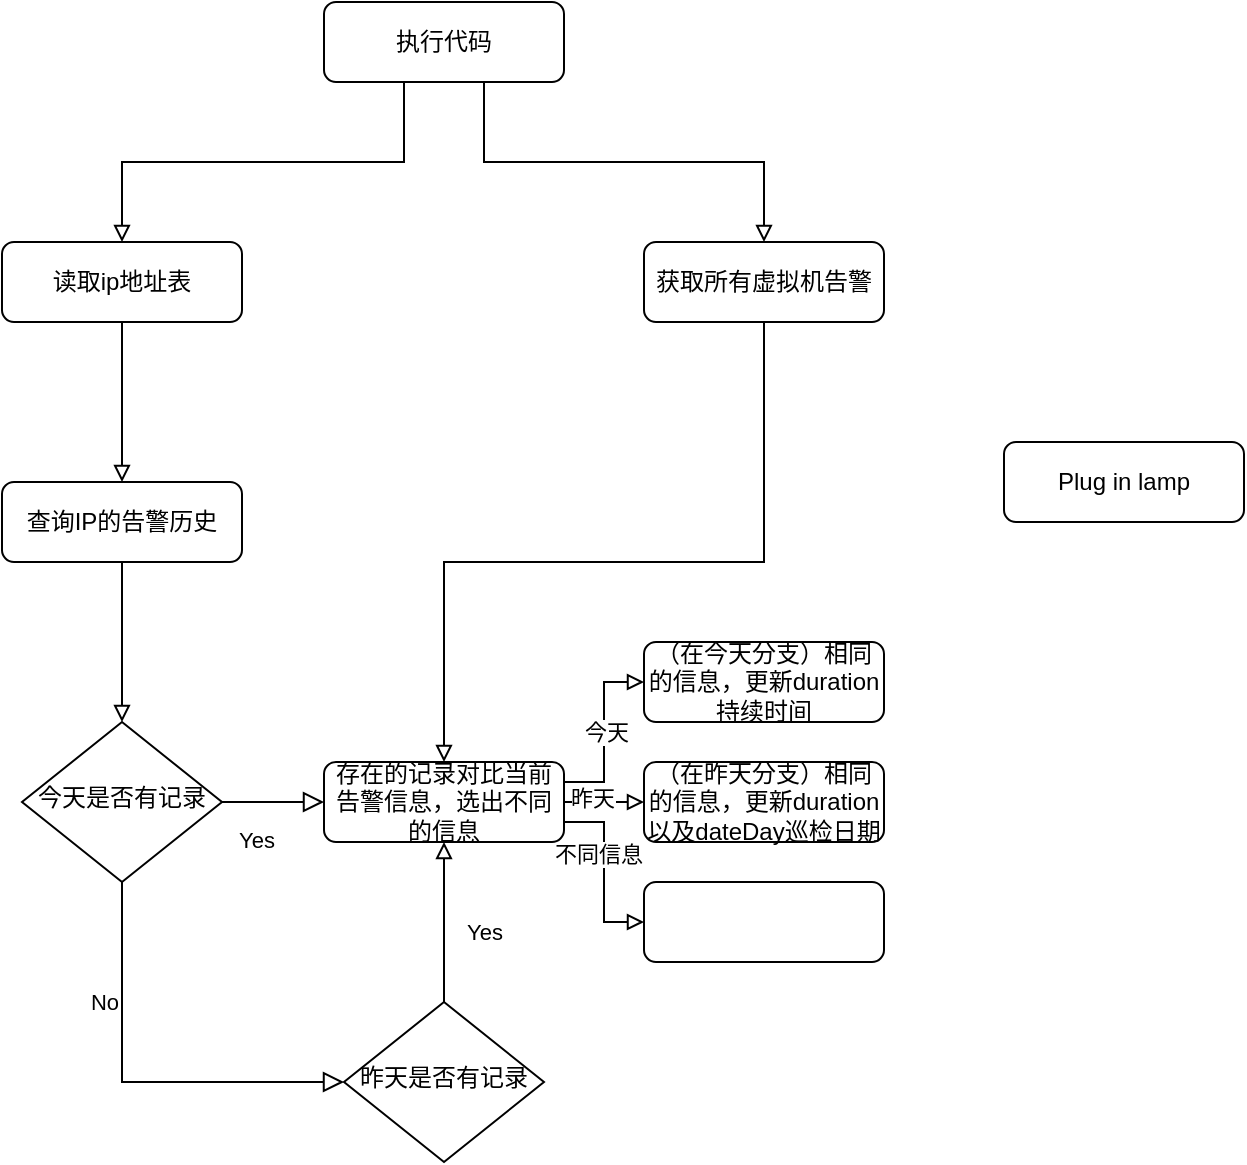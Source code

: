 <mxfile version="16.1.0" type="github">
  <diagram id="C5RBs43oDa-KdzZeNtuy" name="Page-1">
    <mxGraphModel dx="1186" dy="694" grid="1" gridSize="10" guides="1" tooltips="1" connect="1" arrows="1" fold="1" page="1" pageScale="1" pageWidth="827" pageHeight="1169" math="0" shadow="0">
      <root>
        <mxCell id="WIyWlLk6GJQsqaUBKTNV-0" />
        <mxCell id="WIyWlLk6GJQsqaUBKTNV-1" parent="WIyWlLk6GJQsqaUBKTNV-0" />
        <mxCell id="_8nHyWnCvMnWl4ZnAWqh-7" value="" style="edgeStyle=orthogonalEdgeStyle;rounded=0;orthogonalLoop=1;jettySize=auto;html=1;startArrow=none;startFill=0;endArrow=block;endFill=0;" edge="1" parent="WIyWlLk6GJQsqaUBKTNV-1" source="WIyWlLk6GJQsqaUBKTNV-3" target="_8nHyWnCvMnWl4ZnAWqh-6">
          <mxGeometry relative="1" as="geometry" />
        </mxCell>
        <mxCell id="WIyWlLk6GJQsqaUBKTNV-3" value="读取ip地址表" style="rounded=1;whiteSpace=wrap;html=1;fontSize=12;glass=0;strokeWidth=1;shadow=0;" parent="WIyWlLk6GJQsqaUBKTNV-1" vertex="1">
          <mxGeometry x="119" y="160" width="120" height="40" as="geometry" />
        </mxCell>
        <mxCell id="WIyWlLk6GJQsqaUBKTNV-4" value="Yes" style="rounded=0;html=1;jettySize=auto;orthogonalLoop=1;fontSize=11;endArrow=block;endFill=0;endSize=8;strokeWidth=1;shadow=0;labelBackgroundColor=none;edgeStyle=orthogonalEdgeStyle;entryX=0;entryY=0.5;entryDx=0;entryDy=0;" parent="WIyWlLk6GJQsqaUBKTNV-1" source="WIyWlLk6GJQsqaUBKTNV-6" target="_8nHyWnCvMnWl4ZnAWqh-14" edge="1">
          <mxGeometry x="-0.333" y="-19" relative="1" as="geometry">
            <mxPoint as="offset" />
            <mxPoint x="179" y="520" as="targetPoint" />
            <Array as="points">
              <mxPoint x="270" y="440" />
            </Array>
          </mxGeometry>
        </mxCell>
        <mxCell id="WIyWlLk6GJQsqaUBKTNV-5" value="No" style="edgeStyle=orthogonalEdgeStyle;rounded=0;html=1;jettySize=auto;orthogonalLoop=1;fontSize=11;endArrow=block;endFill=0;endSize=8;strokeWidth=1;shadow=0;labelBackgroundColor=none;entryX=0;entryY=0.5;entryDx=0;entryDy=0;" parent="WIyWlLk6GJQsqaUBKTNV-1" source="WIyWlLk6GJQsqaUBKTNV-6" target="_8nHyWnCvMnWl4ZnAWqh-10" edge="1">
          <mxGeometry x="-0.431" y="-9" relative="1" as="geometry">
            <mxPoint as="offset" />
            <Array as="points">
              <mxPoint x="179" y="580" />
            </Array>
          </mxGeometry>
        </mxCell>
        <mxCell id="WIyWlLk6GJQsqaUBKTNV-6" value="今天是否有记录" style="rhombus;whiteSpace=wrap;html=1;shadow=0;fontFamily=Helvetica;fontSize=12;align=center;strokeWidth=1;spacing=6;spacingTop=-4;" parent="WIyWlLk6GJQsqaUBKTNV-1" vertex="1">
          <mxGeometry x="129" y="400" width="100" height="80" as="geometry" />
        </mxCell>
        <mxCell id="WIyWlLk6GJQsqaUBKTNV-7" value="Plug in lamp" style="rounded=1;whiteSpace=wrap;html=1;fontSize=12;glass=0;strokeWidth=1;shadow=0;" parent="WIyWlLk6GJQsqaUBKTNV-1" vertex="1">
          <mxGeometry x="620" y="260" width="120" height="40" as="geometry" />
        </mxCell>
        <mxCell id="_8nHyWnCvMnWl4ZnAWqh-3" style="edgeStyle=orthogonalEdgeStyle;rounded=0;orthogonalLoop=1;jettySize=auto;html=1;entryX=0.5;entryY=0;entryDx=0;entryDy=0;endArrow=block;endFill=0;" edge="1" parent="WIyWlLk6GJQsqaUBKTNV-1" source="_8nHyWnCvMnWl4ZnAWqh-0" target="WIyWlLk6GJQsqaUBKTNV-3">
          <mxGeometry relative="1" as="geometry">
            <Array as="points">
              <mxPoint x="320" y="120" />
              <mxPoint x="179" y="120" />
            </Array>
          </mxGeometry>
        </mxCell>
        <mxCell id="_8nHyWnCvMnWl4ZnAWqh-5" value="" style="edgeStyle=orthogonalEdgeStyle;rounded=0;orthogonalLoop=1;jettySize=auto;html=1;startArrow=none;startFill=0;endArrow=block;endFill=0;" edge="1" parent="WIyWlLk6GJQsqaUBKTNV-1" source="_8nHyWnCvMnWl4ZnAWqh-0" target="_8nHyWnCvMnWl4ZnAWqh-4">
          <mxGeometry relative="1" as="geometry">
            <Array as="points">
              <mxPoint x="360" y="120" />
              <mxPoint x="500" y="120" />
            </Array>
          </mxGeometry>
        </mxCell>
        <mxCell id="_8nHyWnCvMnWl4ZnAWqh-0" value="执行代码" style="rounded=1;whiteSpace=wrap;html=1;fontSize=12;glass=0;strokeWidth=1;shadow=0;" vertex="1" parent="WIyWlLk6GJQsqaUBKTNV-1">
          <mxGeometry x="280" y="40" width="120" height="40" as="geometry" />
        </mxCell>
        <mxCell id="_8nHyWnCvMnWl4ZnAWqh-25" style="edgeStyle=orthogonalEdgeStyle;rounded=0;orthogonalLoop=1;jettySize=auto;html=1;entryX=0.5;entryY=0;entryDx=0;entryDy=0;startArrow=none;startFill=0;endArrow=block;endFill=0;" edge="1" parent="WIyWlLk6GJQsqaUBKTNV-1" source="_8nHyWnCvMnWl4ZnAWqh-4" target="_8nHyWnCvMnWl4ZnAWqh-14">
          <mxGeometry relative="1" as="geometry">
            <Array as="points">
              <mxPoint x="500" y="320" />
              <mxPoint x="340" y="320" />
            </Array>
          </mxGeometry>
        </mxCell>
        <mxCell id="_8nHyWnCvMnWl4ZnAWqh-4" value="获取所有虚拟机告警" style="rounded=1;whiteSpace=wrap;html=1;fontSize=12;glass=0;strokeWidth=1;shadow=0;" vertex="1" parent="WIyWlLk6GJQsqaUBKTNV-1">
          <mxGeometry x="440" y="160" width="120" height="40" as="geometry" />
        </mxCell>
        <mxCell id="_8nHyWnCvMnWl4ZnAWqh-8" style="edgeStyle=orthogonalEdgeStyle;rounded=0;orthogonalLoop=1;jettySize=auto;html=1;entryX=0.5;entryY=0;entryDx=0;entryDy=0;startArrow=none;startFill=0;endArrow=block;endFill=0;" edge="1" parent="WIyWlLk6GJQsqaUBKTNV-1" source="_8nHyWnCvMnWl4ZnAWqh-6" target="WIyWlLk6GJQsqaUBKTNV-6">
          <mxGeometry relative="1" as="geometry" />
        </mxCell>
        <mxCell id="_8nHyWnCvMnWl4ZnAWqh-6" value="查询IP的告警历史" style="rounded=1;whiteSpace=wrap;html=1;fontSize=12;glass=0;strokeWidth=1;shadow=0;" vertex="1" parent="WIyWlLk6GJQsqaUBKTNV-1">
          <mxGeometry x="119" y="280" width="120" height="40" as="geometry" />
        </mxCell>
        <mxCell id="_8nHyWnCvMnWl4ZnAWqh-23" style="edgeStyle=orthogonalEdgeStyle;rounded=0;orthogonalLoop=1;jettySize=auto;html=1;startArrow=none;startFill=0;endArrow=block;endFill=0;" edge="1" parent="WIyWlLk6GJQsqaUBKTNV-1" source="_8nHyWnCvMnWl4ZnAWqh-10" target="_8nHyWnCvMnWl4ZnAWqh-14">
          <mxGeometry relative="1" as="geometry" />
        </mxCell>
        <mxCell id="_8nHyWnCvMnWl4ZnAWqh-24" value="Yes" style="edgeLabel;html=1;align=center;verticalAlign=middle;resizable=0;points=[];" vertex="1" connectable="0" parent="_8nHyWnCvMnWl4ZnAWqh-23">
          <mxGeometry x="-0.087" y="2" relative="1" as="geometry">
            <mxPoint x="22" y="1" as="offset" />
          </mxGeometry>
        </mxCell>
        <mxCell id="_8nHyWnCvMnWl4ZnAWqh-10" value="昨天是否有记录" style="rhombus;whiteSpace=wrap;html=1;shadow=0;fontFamily=Helvetica;fontSize=12;align=center;strokeWidth=1;spacing=6;spacingTop=-4;" vertex="1" parent="WIyWlLk6GJQsqaUBKTNV-1">
          <mxGeometry x="290" y="540" width="100" height="80" as="geometry" />
        </mxCell>
        <mxCell id="_8nHyWnCvMnWl4ZnAWqh-27" value="" style="edgeStyle=orthogonalEdgeStyle;rounded=0;orthogonalLoop=1;jettySize=auto;html=1;startArrow=none;startFill=0;endArrow=block;endFill=0;entryX=0;entryY=0.5;entryDx=0;entryDy=0;" edge="1" parent="WIyWlLk6GJQsqaUBKTNV-1" source="_8nHyWnCvMnWl4ZnAWqh-14" target="_8nHyWnCvMnWl4ZnAWqh-26">
          <mxGeometry relative="1" as="geometry">
            <Array as="points">
              <mxPoint x="420" y="430" />
              <mxPoint x="420" y="380" />
            </Array>
          </mxGeometry>
        </mxCell>
        <mxCell id="_8nHyWnCvMnWl4ZnAWqh-30" value="今天" style="edgeLabel;html=1;align=center;verticalAlign=middle;resizable=0;points=[];" vertex="1" connectable="0" parent="_8nHyWnCvMnWl4ZnAWqh-27">
          <mxGeometry y="-1" relative="1" as="geometry">
            <mxPoint as="offset" />
          </mxGeometry>
        </mxCell>
        <mxCell id="_8nHyWnCvMnWl4ZnAWqh-29" value="" style="edgeStyle=orthogonalEdgeStyle;rounded=0;orthogonalLoop=1;jettySize=auto;html=1;startArrow=none;startFill=0;endArrow=block;endFill=0;entryX=0;entryY=0.5;entryDx=0;entryDy=0;" edge="1" parent="WIyWlLk6GJQsqaUBKTNV-1" source="_8nHyWnCvMnWl4ZnAWqh-14" target="_8nHyWnCvMnWl4ZnAWqh-28">
          <mxGeometry relative="1" as="geometry">
            <Array as="points">
              <mxPoint x="410" y="440" />
              <mxPoint x="410" y="440" />
            </Array>
          </mxGeometry>
        </mxCell>
        <mxCell id="_8nHyWnCvMnWl4ZnAWqh-31" value="昨天" style="edgeLabel;html=1;align=center;verticalAlign=middle;resizable=0;points=[];" vertex="1" connectable="0" parent="_8nHyWnCvMnWl4ZnAWqh-29">
          <mxGeometry x="-0.3" y="2" relative="1" as="geometry">
            <mxPoint as="offset" />
          </mxGeometry>
        </mxCell>
        <mxCell id="_8nHyWnCvMnWl4ZnAWqh-33" style="edgeStyle=orthogonalEdgeStyle;rounded=0;orthogonalLoop=1;jettySize=auto;html=1;exitX=1;exitY=0.75;exitDx=0;exitDy=0;entryX=0;entryY=0.5;entryDx=0;entryDy=0;startArrow=none;startFill=0;endArrow=block;endFill=0;" edge="1" parent="WIyWlLk6GJQsqaUBKTNV-1" source="_8nHyWnCvMnWl4ZnAWqh-14" target="_8nHyWnCvMnWl4ZnAWqh-32">
          <mxGeometry relative="1" as="geometry" />
        </mxCell>
        <mxCell id="_8nHyWnCvMnWl4ZnAWqh-34" value="不同信息" style="edgeLabel;html=1;align=center;verticalAlign=middle;resizable=0;points=[];" vertex="1" connectable="0" parent="_8nHyWnCvMnWl4ZnAWqh-33">
          <mxGeometry x="-0.2" y="-3" relative="1" as="geometry">
            <mxPoint as="offset" />
          </mxGeometry>
        </mxCell>
        <mxCell id="_8nHyWnCvMnWl4ZnAWqh-14" value="存在的记录对比当前告警信息，选出不同的信息" style="rounded=1;whiteSpace=wrap;html=1;fontSize=12;glass=0;strokeWidth=1;shadow=0;" vertex="1" parent="WIyWlLk6GJQsqaUBKTNV-1">
          <mxGeometry x="280" y="420" width="120" height="40" as="geometry" />
        </mxCell>
        <mxCell id="_8nHyWnCvMnWl4ZnAWqh-26" value="（在今天分支）相同的信息，更新duration持续时间" style="rounded=1;whiteSpace=wrap;html=1;fontSize=12;glass=0;strokeWidth=1;shadow=0;" vertex="1" parent="WIyWlLk6GJQsqaUBKTNV-1">
          <mxGeometry x="440" y="360" width="120" height="40" as="geometry" />
        </mxCell>
        <mxCell id="_8nHyWnCvMnWl4ZnAWqh-28" value="（在昨天分支）相同的信息，更新duration以及dateDay巡检日期" style="rounded=1;whiteSpace=wrap;html=1;fontSize=12;glass=0;strokeWidth=1;shadow=0;" vertex="1" parent="WIyWlLk6GJQsqaUBKTNV-1">
          <mxGeometry x="440" y="420" width="120" height="40" as="geometry" />
        </mxCell>
        <mxCell id="_8nHyWnCvMnWl4ZnAWqh-32" value="" style="rounded=1;whiteSpace=wrap;html=1;fontSize=12;glass=0;strokeWidth=1;shadow=0;" vertex="1" parent="WIyWlLk6GJQsqaUBKTNV-1">
          <mxGeometry x="440" y="480" width="120" height="40" as="geometry" />
        </mxCell>
      </root>
    </mxGraphModel>
  </diagram>
</mxfile>
